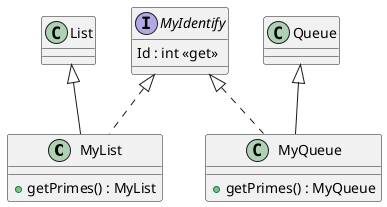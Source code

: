 @startuml
class "MyList" {
    + getPrimes() : MyList
}
class "List" {
}
"List" <|-- "MyList"

class "MyQueue" {
    + getPrimes() : MyQueue
}
class "Queue" {
}
"Queue" <|-- "MyQueue"

interface MyIdentify {
    Id : int <<get>>
}
MyIdentify <|.. MyQueue
MyIdentify <|.. MyList
@enduml
